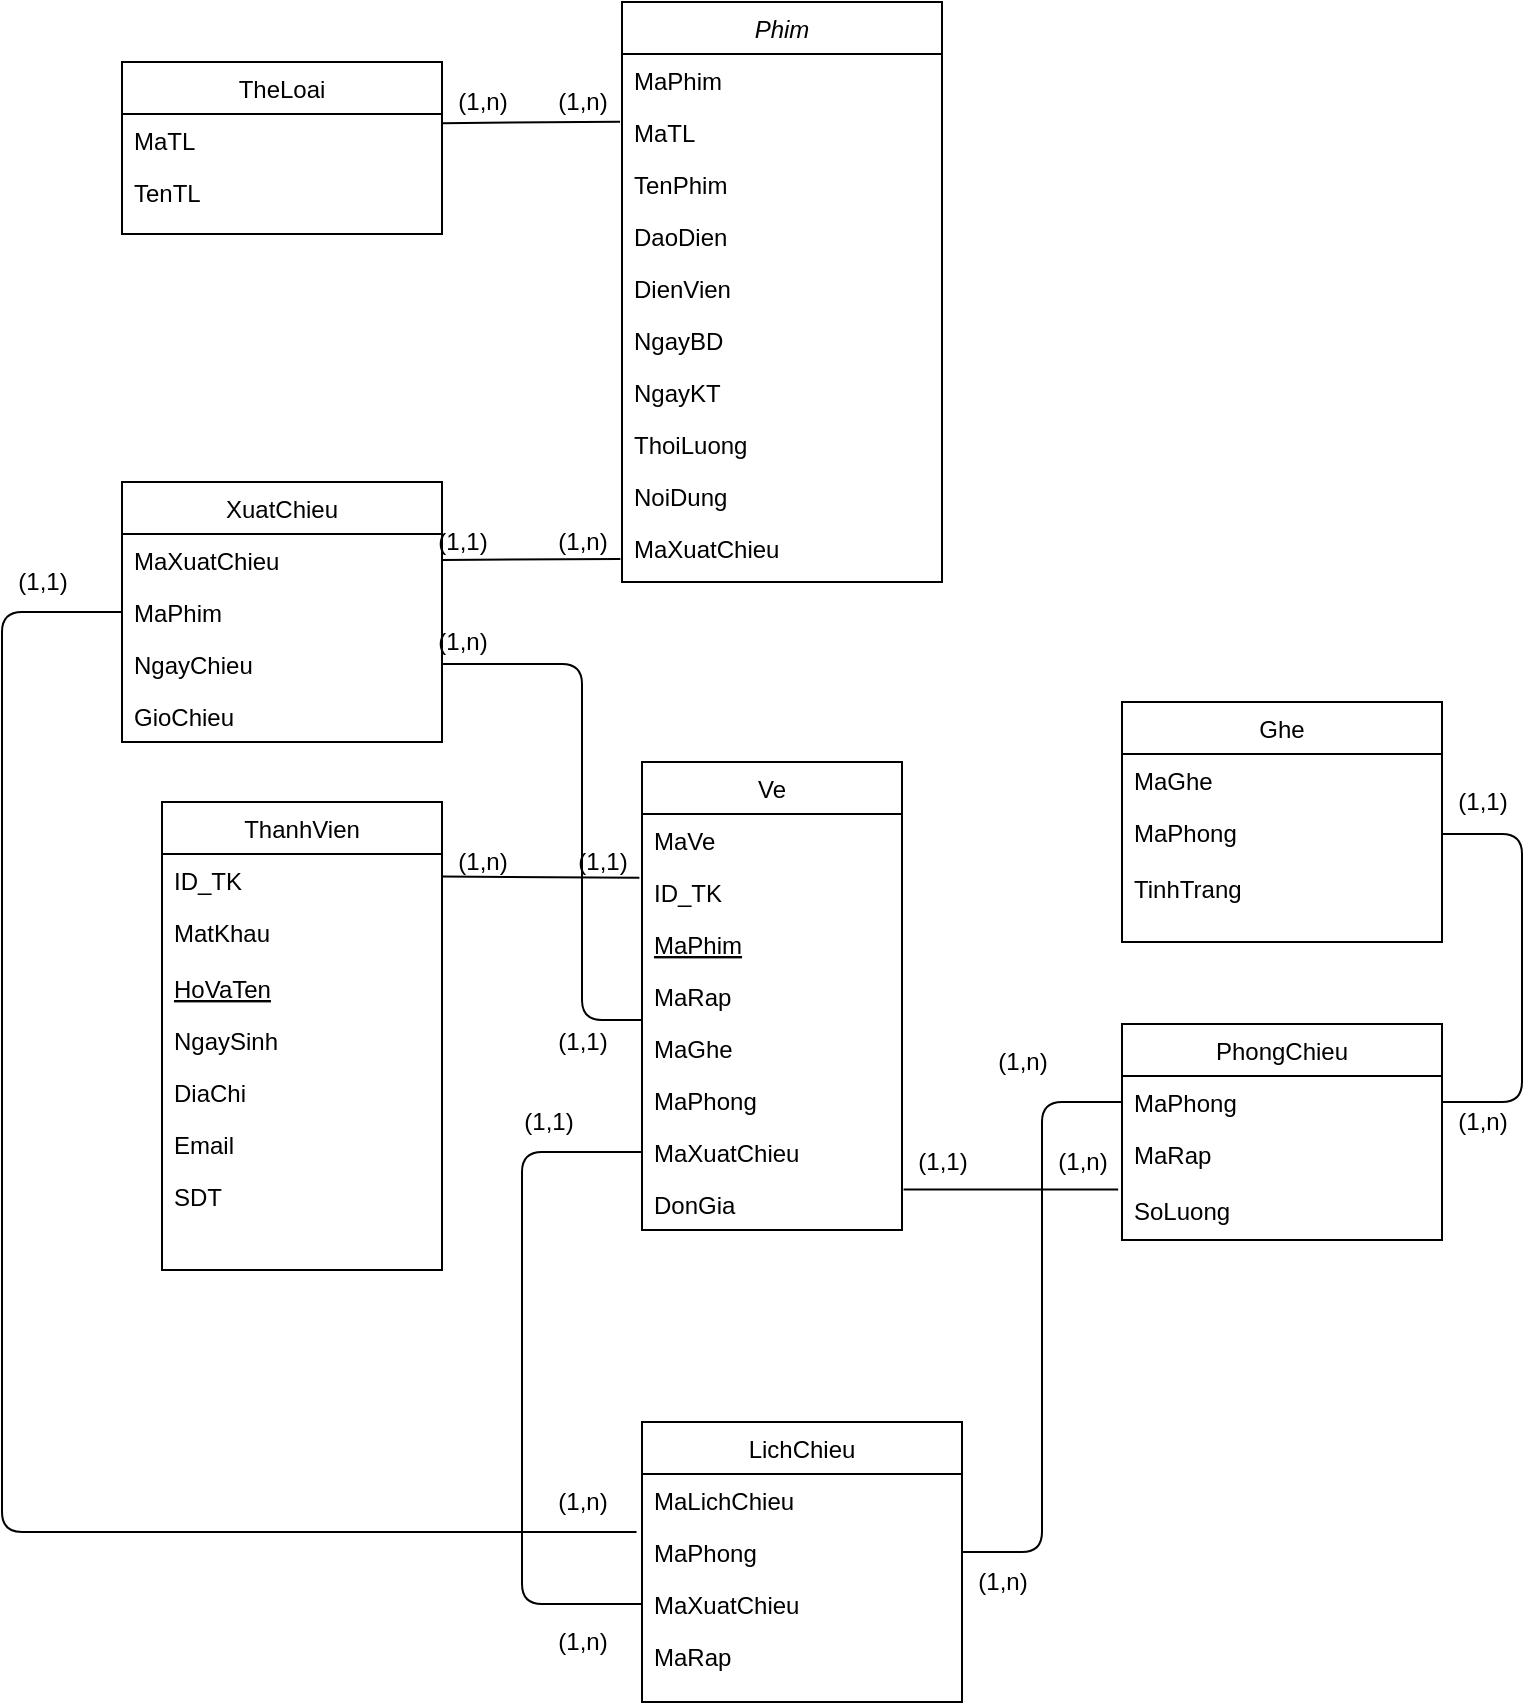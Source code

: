 <mxfile version="13.7.9" type="device"><diagram id="C5RBs43oDa-KdzZeNtuy" name="Page-1"><mxGraphModel dx="1897" dy="987" grid="1" gridSize="10" guides="1" tooltips="1" connect="1" arrows="1" fold="1" page="1" pageScale="1" pageWidth="827" pageHeight="1169" math="0" shadow="0"><root><mxCell id="WIyWlLk6GJQsqaUBKTNV-0"/><mxCell id="WIyWlLk6GJQsqaUBKTNV-1" parent="WIyWlLk6GJQsqaUBKTNV-0"/><mxCell id="zkfFHV4jXpPFQw0GAbJ--13" value="TheLoai" style="swimlane;fontStyle=0;align=center;verticalAlign=top;childLayout=stackLayout;horizontal=1;startSize=26;horizontalStack=0;resizeParent=1;resizeLast=0;collapsible=1;marginBottom=0;rounded=0;shadow=0;strokeWidth=1;" parent="WIyWlLk6GJQsqaUBKTNV-1" vertex="1"><mxGeometry x="20" y="50" width="160" height="86" as="geometry"><mxRectangle x="340" y="380" width="170" height="26" as="alternateBounds"/></mxGeometry></mxCell><mxCell id="zkfFHV4jXpPFQw0GAbJ--14" value="MaTL" style="text;align=left;verticalAlign=top;spacingLeft=4;spacingRight=4;overflow=hidden;rotatable=0;points=[[0,0.5],[1,0.5]];portConstraint=eastwest;" parent="zkfFHV4jXpPFQw0GAbJ--13" vertex="1"><mxGeometry y="26" width="160" height="26" as="geometry"/></mxCell><mxCell id="HTpFG0rslKCTPdhrZHJ9-6" value="TenTL" style="text;align=left;verticalAlign=top;spacingLeft=4;spacingRight=4;overflow=hidden;rotatable=0;points=[[0,0.5],[1,0.5]];portConstraint=eastwest;" parent="zkfFHV4jXpPFQw0GAbJ--13" vertex="1"><mxGeometry y="52" width="160" height="26" as="geometry"/></mxCell><mxCell id="HTpFG0rslKCTPdhrZHJ9-13" value="XuatChieu" style="swimlane;fontStyle=0;align=center;verticalAlign=top;childLayout=stackLayout;horizontal=1;startSize=26;horizontalStack=0;resizeParent=1;resizeLast=0;collapsible=1;marginBottom=0;rounded=0;shadow=0;strokeWidth=1;" parent="WIyWlLk6GJQsqaUBKTNV-1" vertex="1"><mxGeometry x="20" y="260" width="160" height="130" as="geometry"><mxRectangle x="340" y="380" width="170" height="26" as="alternateBounds"/></mxGeometry></mxCell><mxCell id="HTpFG0rslKCTPdhrZHJ9-14" value="MaXuatChieu" style="text;align=left;verticalAlign=top;spacingLeft=4;spacingRight=4;overflow=hidden;rotatable=0;points=[[0,0.5],[1,0.5]];portConstraint=eastwest;" parent="HTpFG0rslKCTPdhrZHJ9-13" vertex="1"><mxGeometry y="26" width="160" height="26" as="geometry"/></mxCell><mxCell id="HTpFG0rslKCTPdhrZHJ9-16" value="MaPhim" style="text;align=left;verticalAlign=top;spacingLeft=4;spacingRight=4;overflow=hidden;rotatable=0;points=[[0,0.5],[1,0.5]];portConstraint=eastwest;" parent="HTpFG0rslKCTPdhrZHJ9-13" vertex="1"><mxGeometry y="52" width="160" height="26" as="geometry"/></mxCell><mxCell id="HTpFG0rslKCTPdhrZHJ9-17" value="NgayChieu" style="text;align=left;verticalAlign=top;spacingLeft=4;spacingRight=4;overflow=hidden;rotatable=0;points=[[0,0.5],[1,0.5]];portConstraint=eastwest;" parent="HTpFG0rslKCTPdhrZHJ9-13" vertex="1"><mxGeometry y="78" width="160" height="26" as="geometry"/></mxCell><mxCell id="6-ahcc0uAFZHHL2HPBGi-7" value="GioChieu" style="text;align=left;verticalAlign=top;spacingLeft=4;spacingRight=4;overflow=hidden;rotatable=0;points=[[0,0.5],[1,0.5]];portConstraint=eastwest;" parent="HTpFG0rslKCTPdhrZHJ9-13" vertex="1"><mxGeometry y="104" width="160" height="26" as="geometry"/></mxCell><mxCell id="zkfFHV4jXpPFQw0GAbJ--6" value="ThanhVien" style="swimlane;fontStyle=0;align=center;verticalAlign=top;childLayout=stackLayout;horizontal=1;startSize=26;horizontalStack=0;resizeParent=1;resizeLast=0;collapsible=1;marginBottom=0;rounded=0;shadow=0;strokeWidth=1;" parent="WIyWlLk6GJQsqaUBKTNV-1" vertex="1"><mxGeometry x="40" y="420" width="140" height="234" as="geometry"><mxRectangle x="130" y="380" width="160" height="26" as="alternateBounds"/></mxGeometry></mxCell><mxCell id="zkfFHV4jXpPFQw0GAbJ--7" value="ID_TK" style="text;align=left;verticalAlign=top;spacingLeft=4;spacingRight=4;overflow=hidden;rotatable=0;points=[[0,0.5],[1,0.5]];portConstraint=eastwest;" parent="zkfFHV4jXpPFQw0GAbJ--6" vertex="1"><mxGeometry y="26" width="140" height="26" as="geometry"/></mxCell><mxCell id="zkfFHV4jXpPFQw0GAbJ--8" value="MatKhau" style="text;align=left;verticalAlign=top;spacingLeft=4;spacingRight=4;overflow=hidden;rotatable=0;points=[[0,0.5],[1,0.5]];portConstraint=eastwest;rounded=0;shadow=0;html=0;" parent="zkfFHV4jXpPFQw0GAbJ--6" vertex="1"><mxGeometry y="52" width="140" height="28" as="geometry"/></mxCell><mxCell id="zkfFHV4jXpPFQw0GAbJ--10" value="HoVaTen" style="text;align=left;verticalAlign=top;spacingLeft=4;spacingRight=4;overflow=hidden;rotatable=0;points=[[0,0.5],[1,0.5]];portConstraint=eastwest;fontStyle=4" parent="zkfFHV4jXpPFQw0GAbJ--6" vertex="1"><mxGeometry y="80" width="140" height="26" as="geometry"/></mxCell><mxCell id="zkfFHV4jXpPFQw0GAbJ--11" value="NgaySinh" style="text;align=left;verticalAlign=top;spacingLeft=4;spacingRight=4;overflow=hidden;rotatable=0;points=[[0,0.5],[1,0.5]];portConstraint=eastwest;" parent="zkfFHV4jXpPFQw0GAbJ--6" vertex="1"><mxGeometry y="106" width="140" height="26" as="geometry"/></mxCell><mxCell id="HTpFG0rslKCTPdhrZHJ9-7" value="DiaChi" style="text;align=left;verticalAlign=top;spacingLeft=4;spacingRight=4;overflow=hidden;rotatable=0;points=[[0,0.5],[1,0.5]];portConstraint=eastwest;" parent="zkfFHV4jXpPFQw0GAbJ--6" vertex="1"><mxGeometry y="132" width="140" height="26" as="geometry"/></mxCell><mxCell id="HTpFG0rslKCTPdhrZHJ9-8" value="Email" style="text;align=left;verticalAlign=top;spacingLeft=4;spacingRight=4;overflow=hidden;rotatable=0;points=[[0,0.5],[1,0.5]];portConstraint=eastwest;" parent="zkfFHV4jXpPFQw0GAbJ--6" vertex="1"><mxGeometry y="158" width="140" height="26" as="geometry"/></mxCell><mxCell id="HTpFG0rslKCTPdhrZHJ9-10" value="SDT" style="text;align=left;verticalAlign=top;spacingLeft=4;spacingRight=4;overflow=hidden;rotatable=0;points=[[0,0.5],[1,0.5]];portConstraint=eastwest;" parent="zkfFHV4jXpPFQw0GAbJ--6" vertex="1"><mxGeometry y="184" width="140" height="26" as="geometry"/></mxCell><mxCell id="6-ahcc0uAFZHHL2HPBGi-0" value="" style="endArrow=none;html=1;exitX=0.999;exitY=0.177;exitDx=0;exitDy=0;entryX=-0.006;entryY=0.301;entryDx=0;entryDy=0;exitPerimeter=0;entryPerimeter=0;" parent="WIyWlLk6GJQsqaUBKTNV-1" source="zkfFHV4jXpPFQw0GAbJ--14" target="zkfFHV4jXpPFQw0GAbJ--2" edge="1"><mxGeometry width="50" height="50" relative="1" as="geometry"><mxPoint x="240" y="200" as="sourcePoint"/><mxPoint x="290" y="150" as="targetPoint"/></mxGeometry></mxCell><mxCell id="zkfFHV4jXpPFQw0GAbJ--0" value="Phim" style="swimlane;fontStyle=2;align=center;verticalAlign=top;childLayout=stackLayout;horizontal=1;startSize=26;horizontalStack=0;resizeParent=1;resizeLast=0;collapsible=1;marginBottom=0;rounded=0;shadow=0;strokeWidth=1;" parent="WIyWlLk6GJQsqaUBKTNV-1" vertex="1"><mxGeometry x="270" y="20" width="160" height="290" as="geometry"><mxRectangle x="230" y="140" width="160" height="26" as="alternateBounds"/></mxGeometry></mxCell><mxCell id="zkfFHV4jXpPFQw0GAbJ--1" value="MaPhim" style="text;align=left;verticalAlign=top;spacingLeft=4;spacingRight=4;overflow=hidden;rotatable=0;points=[[0,0.5],[1,0.5]];portConstraint=eastwest;" parent="zkfFHV4jXpPFQw0GAbJ--0" vertex="1"><mxGeometry y="26" width="160" height="26" as="geometry"/></mxCell><mxCell id="zkfFHV4jXpPFQw0GAbJ--2" value="MaTL" style="text;align=left;verticalAlign=top;spacingLeft=4;spacingRight=4;overflow=hidden;rotatable=0;points=[[0,0.5],[1,0.5]];portConstraint=eastwest;rounded=0;shadow=0;html=0;" parent="zkfFHV4jXpPFQw0GAbJ--0" vertex="1"><mxGeometry y="52" width="160" height="26" as="geometry"/></mxCell><mxCell id="zkfFHV4jXpPFQw0GAbJ--3" value="TenPhim" style="text;align=left;verticalAlign=top;spacingLeft=4;spacingRight=4;overflow=hidden;rotatable=0;points=[[0,0.5],[1,0.5]];portConstraint=eastwest;rounded=0;shadow=0;html=0;" parent="zkfFHV4jXpPFQw0GAbJ--0" vertex="1"><mxGeometry y="78" width="160" height="26" as="geometry"/></mxCell><mxCell id="HTpFG0rslKCTPdhrZHJ9-0" value="DaoDien" style="text;align=left;verticalAlign=top;spacingLeft=4;spacingRight=4;overflow=hidden;rotatable=0;points=[[0,0.5],[1,0.5]];portConstraint=eastwest;rounded=0;shadow=0;html=0;" parent="zkfFHV4jXpPFQw0GAbJ--0" vertex="1"><mxGeometry y="104" width="160" height="26" as="geometry"/></mxCell><mxCell id="HTpFG0rslKCTPdhrZHJ9-1" value="DienVien" style="text;align=left;verticalAlign=top;spacingLeft=4;spacingRight=4;overflow=hidden;rotatable=0;points=[[0,0.5],[1,0.5]];portConstraint=eastwest;rounded=0;shadow=0;html=0;" parent="zkfFHV4jXpPFQw0GAbJ--0" vertex="1"><mxGeometry y="130" width="160" height="26" as="geometry"/></mxCell><mxCell id="HTpFG0rslKCTPdhrZHJ9-2" value="NgayBD" style="text;align=left;verticalAlign=top;spacingLeft=4;spacingRight=4;overflow=hidden;rotatable=0;points=[[0,0.5],[1,0.5]];portConstraint=eastwest;rounded=0;shadow=0;html=0;" parent="zkfFHV4jXpPFQw0GAbJ--0" vertex="1"><mxGeometry y="156" width="160" height="26" as="geometry"/></mxCell><mxCell id="HTpFG0rslKCTPdhrZHJ9-3" value="NgayKT" style="text;align=left;verticalAlign=top;spacingLeft=4;spacingRight=4;overflow=hidden;rotatable=0;points=[[0,0.5],[1,0.5]];portConstraint=eastwest;rounded=0;shadow=0;html=0;" parent="zkfFHV4jXpPFQw0GAbJ--0" vertex="1"><mxGeometry y="182" width="160" height="26" as="geometry"/></mxCell><mxCell id="HTpFG0rslKCTPdhrZHJ9-4" value="ThoiLuong" style="text;align=left;verticalAlign=top;spacingLeft=4;spacingRight=4;overflow=hidden;rotatable=0;points=[[0,0.5],[1,0.5]];portConstraint=eastwest;rounded=0;shadow=0;html=0;" parent="zkfFHV4jXpPFQw0GAbJ--0" vertex="1"><mxGeometry y="208" width="160" height="26" as="geometry"/></mxCell><mxCell id="HTpFG0rslKCTPdhrZHJ9-5" value="NoiDung" style="text;align=left;verticalAlign=top;spacingLeft=4;spacingRight=4;overflow=hidden;rotatable=0;points=[[0,0.5],[1,0.5]];portConstraint=eastwest;rounded=0;shadow=0;html=0;" parent="zkfFHV4jXpPFQw0GAbJ--0" vertex="1"><mxGeometry y="234" width="160" height="26" as="geometry"/></mxCell><mxCell id="6-ahcc0uAFZHHL2HPBGi-18" value="MaXuatChieu" style="text;align=left;verticalAlign=top;spacingLeft=4;spacingRight=4;overflow=hidden;rotatable=0;points=[[0,0.5],[1,0.5]];portConstraint=eastwest;rounded=0;shadow=0;html=0;" parent="zkfFHV4jXpPFQw0GAbJ--0" vertex="1"><mxGeometry y="260" width="160" height="26" as="geometry"/></mxCell><mxCell id="6-ahcc0uAFZHHL2HPBGi-1" value="(1,n)" style="text;html=1;align=center;verticalAlign=middle;resizable=0;points=[];autosize=1;" parent="WIyWlLk6GJQsqaUBKTNV-1" vertex="1"><mxGeometry x="180" y="60" width="40" height="20" as="geometry"/></mxCell><mxCell id="6-ahcc0uAFZHHL2HPBGi-2" value="(1,n)" style="text;html=1;align=center;verticalAlign=middle;resizable=0;points=[];autosize=1;" parent="WIyWlLk6GJQsqaUBKTNV-1" vertex="1"><mxGeometry x="230" y="60" width="40" height="20" as="geometry"/></mxCell><mxCell id="6-ahcc0uAFZHHL2HPBGi-12" value="" style="endArrow=none;html=1;exitX=0.997;exitY=0.435;exitDx=0;exitDy=0;entryX=-0.01;entryY=0.224;entryDx=0;entryDy=0;entryPerimeter=0;exitPerimeter=0;" parent="WIyWlLk6GJQsqaUBKTNV-1" source="zkfFHV4jXpPFQw0GAbJ--7" target="HTpFG0rslKCTPdhrZHJ9-20" edge="1"><mxGeometry width="50" height="50" relative="1" as="geometry"><mxPoint x="210" y="500" as="sourcePoint"/><mxPoint x="260" y="450" as="targetPoint"/></mxGeometry></mxCell><mxCell id="HTpFG0rslKCTPdhrZHJ9-32" value="PhongChieu" style="swimlane;fontStyle=0;align=center;verticalAlign=top;childLayout=stackLayout;horizontal=1;startSize=26;horizontalStack=0;resizeParent=1;resizeLast=0;collapsible=1;marginBottom=0;rounded=0;shadow=0;strokeWidth=1;" parent="WIyWlLk6GJQsqaUBKTNV-1" vertex="1"><mxGeometry x="520" y="531" width="160" height="108" as="geometry"><mxRectangle x="550" y="140" width="160" height="26" as="alternateBounds"/></mxGeometry></mxCell><mxCell id="HTpFG0rslKCTPdhrZHJ9-33" value="MaPhong" style="text;align=left;verticalAlign=top;spacingLeft=4;spacingRight=4;overflow=hidden;rotatable=0;points=[[0,0.5],[1,0.5]];portConstraint=eastwest;" parent="HTpFG0rslKCTPdhrZHJ9-32" vertex="1"><mxGeometry y="26" width="160" height="26" as="geometry"/></mxCell><mxCell id="HTpFG0rslKCTPdhrZHJ9-34" value="MaRap" style="text;align=left;verticalAlign=top;spacingLeft=4;spacingRight=4;overflow=hidden;rotatable=0;points=[[0,0.5],[1,0.5]];portConstraint=eastwest;rounded=0;shadow=0;html=0;" parent="HTpFG0rslKCTPdhrZHJ9-32" vertex="1"><mxGeometry y="52" width="160" height="28" as="geometry"/></mxCell><mxCell id="6-ahcc0uAFZHHL2HPBGi-9" value="SoLuong" style="text;align=left;verticalAlign=top;spacingLeft=4;spacingRight=4;overflow=hidden;rotatable=0;points=[[0,0.5],[1,0.5]];portConstraint=eastwest;rounded=0;shadow=0;html=0;" parent="HTpFG0rslKCTPdhrZHJ9-32" vertex="1"><mxGeometry y="80" width="160" height="28" as="geometry"/></mxCell><mxCell id="HTpFG0rslKCTPdhrZHJ9-27" value="Ghe" style="swimlane;fontStyle=0;align=center;verticalAlign=top;childLayout=stackLayout;horizontal=1;startSize=26;horizontalStack=0;resizeParent=1;resizeLast=0;collapsible=1;marginBottom=0;rounded=0;shadow=0;strokeWidth=1;" parent="WIyWlLk6GJQsqaUBKTNV-1" vertex="1"><mxGeometry x="520" y="370" width="160" height="120" as="geometry"><mxRectangle x="550" y="140" width="160" height="26" as="alternateBounds"/></mxGeometry></mxCell><mxCell id="HTpFG0rslKCTPdhrZHJ9-28" value="MaGhe" style="text;align=left;verticalAlign=top;spacingLeft=4;spacingRight=4;overflow=hidden;rotatable=0;points=[[0,0.5],[1,0.5]];portConstraint=eastwest;" parent="HTpFG0rslKCTPdhrZHJ9-27" vertex="1"><mxGeometry y="26" width="160" height="26" as="geometry"/></mxCell><mxCell id="HTpFG0rslKCTPdhrZHJ9-29" value="MaPhong" style="text;align=left;verticalAlign=top;spacingLeft=4;spacingRight=4;overflow=hidden;rotatable=0;points=[[0,0.5],[1,0.5]];portConstraint=eastwest;rounded=0;shadow=0;html=0;" parent="HTpFG0rslKCTPdhrZHJ9-27" vertex="1"><mxGeometry y="52" width="160" height="28" as="geometry"/></mxCell><mxCell id="HTpFG0rslKCTPdhrZHJ9-30" value="TinhTrang" style="text;align=left;verticalAlign=top;spacingLeft=4;spacingRight=4;overflow=hidden;rotatable=0;points=[[0,0.5],[1,0.5]];portConstraint=eastwest;rounded=0;shadow=0;html=0;" parent="HTpFG0rslKCTPdhrZHJ9-27" vertex="1"><mxGeometry y="80" width="160" height="26" as="geometry"/></mxCell><mxCell id="6-ahcc0uAFZHHL2HPBGi-19" value="" style="endArrow=none;html=1;exitX=1;exitY=0.5;exitDx=0;exitDy=0;entryX=-0.005;entryY=0.71;entryDx=0;entryDy=0;entryPerimeter=0;" parent="WIyWlLk6GJQsqaUBKTNV-1" source="HTpFG0rslKCTPdhrZHJ9-14" target="6-ahcc0uAFZHHL2HPBGi-18" edge="1"><mxGeometry width="50" height="50" relative="1" as="geometry"><mxPoint x="400" y="490" as="sourcePoint"/><mxPoint x="260" y="290" as="targetPoint"/></mxGeometry></mxCell><mxCell id="BbNuk5N3WiYzFWvZzi8b-0" value="(1,1)" style="text;html=1;align=center;verticalAlign=middle;resizable=0;points=[];autosize=1;" vertex="1" parent="WIyWlLk6GJQsqaUBKTNV-1"><mxGeometry x="170" y="280" width="40" height="20" as="geometry"/></mxCell><mxCell id="BbNuk5N3WiYzFWvZzi8b-1" value="(1,n)" style="text;html=1;align=center;verticalAlign=middle;resizable=0;points=[];autosize=1;" vertex="1" parent="WIyWlLk6GJQsqaUBKTNV-1"><mxGeometry x="230" y="280" width="40" height="20" as="geometry"/></mxCell><mxCell id="BbNuk5N3WiYzFWvZzi8b-2" value="" style="endArrow=none;html=1;exitX=1;exitY=0.5;exitDx=0;exitDy=0;entryX=1;entryY=0.5;entryDx=0;entryDy=0;" edge="1" parent="WIyWlLk6GJQsqaUBKTNV-1" source="HTpFG0rslKCTPdhrZHJ9-29" target="HTpFG0rslKCTPdhrZHJ9-33"><mxGeometry width="50" height="50" relative="1" as="geometry"><mxPoint x="610" y="510" as="sourcePoint"/><mxPoint x="660" y="460" as="targetPoint"/><Array as="points"><mxPoint x="720" y="436"/><mxPoint x="720" y="470"/><mxPoint x="720" y="510"/><mxPoint x="720" y="570"/></Array></mxGeometry></mxCell><mxCell id="BbNuk5N3WiYzFWvZzi8b-3" value="(1,n)" style="text;html=1;align=center;verticalAlign=middle;resizable=0;points=[];autosize=1;" vertex="1" parent="WIyWlLk6GJQsqaUBKTNV-1"><mxGeometry x="680" y="570" width="40" height="20" as="geometry"/></mxCell><mxCell id="BbNuk5N3WiYzFWvZzi8b-4" value="(1,1)" style="text;html=1;align=center;verticalAlign=middle;resizable=0;points=[];autosize=1;" vertex="1" parent="WIyWlLk6GJQsqaUBKTNV-1"><mxGeometry x="680" y="410" width="40" height="20" as="geometry"/></mxCell><mxCell id="BbNuk5N3WiYzFWvZzi8b-5" value="" style="endArrow=none;html=1;entryX=0;entryY=0.5;entryDx=0;entryDy=0;exitX=1;exitY=0.5;exitDx=0;exitDy=0;edgeStyle=orthogonalEdgeStyle;" edge="1" parent="WIyWlLk6GJQsqaUBKTNV-1" source="zkfFHV4jXpPFQw0GAbJ--19" target="HTpFG0rslKCTPdhrZHJ9-33"><mxGeometry width="50" height="50" relative="1" as="geometry"><mxPoint x="410" y="590" as="sourcePoint"/><mxPoint x="460" y="540" as="targetPoint"/></mxGeometry></mxCell><mxCell id="BbNuk5N3WiYzFWvZzi8b-6" value="(1,n)" style="text;html=1;align=center;verticalAlign=middle;resizable=0;points=[];autosize=1;" vertex="1" parent="WIyWlLk6GJQsqaUBKTNV-1"><mxGeometry x="450" y="540" width="40" height="20" as="geometry"/></mxCell><mxCell id="BbNuk5N3WiYzFWvZzi8b-7" value="(1,n)" style="text;html=1;align=center;verticalAlign=middle;resizable=0;points=[];autosize=1;" vertex="1" parent="WIyWlLk6GJQsqaUBKTNV-1"><mxGeometry x="440" y="800" width="40" height="20" as="geometry"/></mxCell><mxCell id="BbNuk5N3WiYzFWvZzi8b-9" value="" style="endArrow=none;html=1;exitX=1.006;exitY=0.223;exitDx=0;exitDy=0;exitPerimeter=0;entryX=-0.012;entryY=0.1;entryDx=0;entryDy=0;entryPerimeter=0;" edge="1" parent="WIyWlLk6GJQsqaUBKTNV-1" source="HTpFG0rslKCTPdhrZHJ9-26" target="6-ahcc0uAFZHHL2HPBGi-9"><mxGeometry width="50" height="50" relative="1" as="geometry"><mxPoint x="410" y="690" as="sourcePoint"/><mxPoint x="460" y="640" as="targetPoint"/></mxGeometry></mxCell><mxCell id="BbNuk5N3WiYzFWvZzi8b-10" value="(1,n)" style="text;html=1;align=center;verticalAlign=middle;resizable=0;points=[];autosize=1;" vertex="1" parent="WIyWlLk6GJQsqaUBKTNV-1"><mxGeometry x="480" y="590" width="40" height="20" as="geometry"/></mxCell><mxCell id="BbNuk5N3WiYzFWvZzi8b-11" value="(1,1)" style="text;html=1;align=center;verticalAlign=middle;resizable=0;points=[];autosize=1;" vertex="1" parent="WIyWlLk6GJQsqaUBKTNV-1"><mxGeometry x="410" y="590" width="40" height="20" as="geometry"/></mxCell><mxCell id="zkfFHV4jXpPFQw0GAbJ--17" value="LichChieu" style="swimlane;fontStyle=0;align=center;verticalAlign=top;childLayout=stackLayout;horizontal=1;startSize=26;horizontalStack=0;resizeParent=1;resizeLast=0;collapsible=1;marginBottom=0;rounded=0;shadow=0;strokeWidth=1;" parent="WIyWlLk6GJQsqaUBKTNV-1" vertex="1"><mxGeometry x="280" y="730" width="160" height="140" as="geometry"><mxRectangle x="550" y="140" width="160" height="26" as="alternateBounds"/></mxGeometry></mxCell><mxCell id="zkfFHV4jXpPFQw0GAbJ--18" value="MaLichChieu" style="text;align=left;verticalAlign=top;spacingLeft=4;spacingRight=4;overflow=hidden;rotatable=0;points=[[0,0.5],[1,0.5]];portConstraint=eastwest;" parent="zkfFHV4jXpPFQw0GAbJ--17" vertex="1"><mxGeometry y="26" width="160" height="26" as="geometry"/></mxCell><mxCell id="zkfFHV4jXpPFQw0GAbJ--19" value="MaPhong" style="text;align=left;verticalAlign=top;spacingLeft=4;spacingRight=4;overflow=hidden;rotatable=0;points=[[0,0.5],[1,0.5]];portConstraint=eastwest;rounded=0;shadow=0;html=0;" parent="zkfFHV4jXpPFQw0GAbJ--17" vertex="1"><mxGeometry y="52" width="160" height="26" as="geometry"/></mxCell><mxCell id="zkfFHV4jXpPFQw0GAbJ--20" value="MaXuatChieu" style="text;align=left;verticalAlign=top;spacingLeft=4;spacingRight=4;overflow=hidden;rotatable=0;points=[[0,0.5],[1,0.5]];portConstraint=eastwest;rounded=0;shadow=0;html=0;" parent="zkfFHV4jXpPFQw0GAbJ--17" vertex="1"><mxGeometry y="78" width="160" height="26" as="geometry"/></mxCell><mxCell id="zkfFHV4jXpPFQw0GAbJ--21" value="MaRap" style="text;align=left;verticalAlign=top;spacingLeft=4;spacingRight=4;overflow=hidden;rotatable=0;points=[[0,0.5],[1,0.5]];portConstraint=eastwest;rounded=0;shadow=0;html=0;" parent="zkfFHV4jXpPFQw0GAbJ--17" vertex="1"><mxGeometry y="104" width="160" height="26" as="geometry"/></mxCell><mxCell id="BbNuk5N3WiYzFWvZzi8b-14" value="" style="endArrow=none;html=1;entryX=0;entryY=0.5;entryDx=0;entryDy=0;exitX=0;exitY=0.5;exitDx=0;exitDy=0;edgeStyle=orthogonalEdgeStyle;" edge="1" parent="WIyWlLk6GJQsqaUBKTNV-1" source="zkfFHV4jXpPFQw0GAbJ--20" target="HTpFG0rslKCTPdhrZHJ9-25"><mxGeometry width="50" height="50" relative="1" as="geometry"><mxPoint x="300" y="690" as="sourcePoint"/><mxPoint x="350" y="640" as="targetPoint"/><Array as="points"><mxPoint x="220" y="821"/><mxPoint x="220" y="595"/></Array></mxGeometry></mxCell><mxCell id="BbNuk5N3WiYzFWvZzi8b-15" value="(1,n)" style="text;html=1;align=center;verticalAlign=middle;resizable=0;points=[];autosize=1;" vertex="1" parent="WIyWlLk6GJQsqaUBKTNV-1"><mxGeometry x="230" y="830" width="40" height="20" as="geometry"/></mxCell><mxCell id="BbNuk5N3WiYzFWvZzi8b-16" value="(1,1)" style="text;html=1;align=center;verticalAlign=middle;resizable=0;points=[];autosize=1;" vertex="1" parent="WIyWlLk6GJQsqaUBKTNV-1"><mxGeometry x="213" y="570" width="40" height="20" as="geometry"/></mxCell><mxCell id="BbNuk5N3WiYzFWvZzi8b-17" value="" style="endArrow=none;html=1;entryX=0;entryY=0.5;entryDx=0;entryDy=0;exitX=-0.017;exitY=1.115;exitDx=0;exitDy=0;exitPerimeter=0;edgeStyle=orthogonalEdgeStyle;" edge="1" parent="WIyWlLk6GJQsqaUBKTNV-1" source="zkfFHV4jXpPFQw0GAbJ--18" target="HTpFG0rslKCTPdhrZHJ9-16"><mxGeometry width="50" height="50" relative="1" as="geometry"><mxPoint x="270" y="770" as="sourcePoint"/><mxPoint x="130" y="530" as="targetPoint"/><Array as="points"><mxPoint x="-40" y="785"/><mxPoint x="-40" y="325"/></Array></mxGeometry></mxCell><mxCell id="BbNuk5N3WiYzFWvZzi8b-18" value="(1,n)" style="text;html=1;align=center;verticalAlign=middle;resizable=0;points=[];autosize=1;" vertex="1" parent="WIyWlLk6GJQsqaUBKTNV-1"><mxGeometry x="230" y="760" width="40" height="20" as="geometry"/></mxCell><mxCell id="BbNuk5N3WiYzFWvZzi8b-19" value="(1,1)" style="text;html=1;align=center;verticalAlign=middle;resizable=0;points=[];autosize=1;" vertex="1" parent="WIyWlLk6GJQsqaUBKTNV-1"><mxGeometry x="-40" y="300" width="40" height="20" as="geometry"/></mxCell><mxCell id="BbNuk5N3WiYzFWvZzi8b-20" value="" style="endArrow=none;html=1;exitX=1;exitY=0.5;exitDx=0;exitDy=0;entryX=-0.002;entryY=-0.038;entryDx=0;entryDy=0;entryPerimeter=0;edgeStyle=orthogonalEdgeStyle;" edge="1" parent="WIyWlLk6GJQsqaUBKTNV-1" source="HTpFG0rslKCTPdhrZHJ9-17" target="HTpFG0rslKCTPdhrZHJ9-23"><mxGeometry width="50" height="50" relative="1" as="geometry"><mxPoint x="280" y="540" as="sourcePoint"/><mxPoint x="330" y="490" as="targetPoint"/><Array as="points"><mxPoint x="250" y="351"/><mxPoint x="250" y="529"/></Array></mxGeometry></mxCell><mxCell id="HTpFG0rslKCTPdhrZHJ9-18" value="Ve" style="swimlane;fontStyle=0;align=center;verticalAlign=top;childLayout=stackLayout;horizontal=1;startSize=26;horizontalStack=0;resizeParent=1;resizeLast=0;collapsible=1;marginBottom=0;rounded=0;shadow=0;strokeWidth=1;" parent="WIyWlLk6GJQsqaUBKTNV-1" vertex="1"><mxGeometry x="280" y="400" width="130" height="234" as="geometry"><mxRectangle x="130" y="380" width="160" height="26" as="alternateBounds"/></mxGeometry></mxCell><mxCell id="HTpFG0rslKCTPdhrZHJ9-19" value="MaVe" style="text;align=left;verticalAlign=top;spacingLeft=4;spacingRight=4;overflow=hidden;rotatable=0;points=[[0,0.5],[1,0.5]];portConstraint=eastwest;" parent="HTpFG0rslKCTPdhrZHJ9-18" vertex="1"><mxGeometry y="26" width="130" height="26" as="geometry"/></mxCell><mxCell id="HTpFG0rslKCTPdhrZHJ9-20" value="ID_TK" style="text;align=left;verticalAlign=top;spacingLeft=4;spacingRight=4;overflow=hidden;rotatable=0;points=[[0,0.5],[1,0.5]];portConstraint=eastwest;rounded=0;shadow=0;html=0;" parent="HTpFG0rslKCTPdhrZHJ9-18" vertex="1"><mxGeometry y="52" width="130" height="26" as="geometry"/></mxCell><mxCell id="HTpFG0rslKCTPdhrZHJ9-21" value="MaPhim" style="text;align=left;verticalAlign=top;spacingLeft=4;spacingRight=4;overflow=hidden;rotatable=0;points=[[0,0.5],[1,0.5]];portConstraint=eastwest;fontStyle=4" parent="HTpFG0rslKCTPdhrZHJ9-18" vertex="1"><mxGeometry y="78" width="130" height="26" as="geometry"/></mxCell><mxCell id="HTpFG0rslKCTPdhrZHJ9-22" value="MaRap" style="text;align=left;verticalAlign=top;spacingLeft=4;spacingRight=4;overflow=hidden;rotatable=0;points=[[0,0.5],[1,0.5]];portConstraint=eastwest;" parent="HTpFG0rslKCTPdhrZHJ9-18" vertex="1"><mxGeometry y="104" width="130" height="26" as="geometry"/></mxCell><mxCell id="HTpFG0rslKCTPdhrZHJ9-23" value="MaGhe" style="text;align=left;verticalAlign=top;spacingLeft=4;spacingRight=4;overflow=hidden;rotatable=0;points=[[0,0.5],[1,0.5]];portConstraint=eastwest;" parent="HTpFG0rslKCTPdhrZHJ9-18" vertex="1"><mxGeometry y="130" width="130" height="26" as="geometry"/></mxCell><mxCell id="HTpFG0rslKCTPdhrZHJ9-24" value="MaPhong" style="text;align=left;verticalAlign=top;spacingLeft=4;spacingRight=4;overflow=hidden;rotatable=0;points=[[0,0.5],[1,0.5]];portConstraint=eastwest;" parent="HTpFG0rslKCTPdhrZHJ9-18" vertex="1"><mxGeometry y="156" width="130" height="26" as="geometry"/></mxCell><mxCell id="HTpFG0rslKCTPdhrZHJ9-25" value="MaXuatChieu" style="text;align=left;verticalAlign=top;spacingLeft=4;spacingRight=4;overflow=hidden;rotatable=0;points=[[0,0.5],[1,0.5]];portConstraint=eastwest;" parent="HTpFG0rslKCTPdhrZHJ9-18" vertex="1"><mxGeometry y="182" width="130" height="26" as="geometry"/></mxCell><mxCell id="HTpFG0rslKCTPdhrZHJ9-26" value="DonGia" style="text;align=left;verticalAlign=top;spacingLeft=4;spacingRight=4;overflow=hidden;rotatable=0;points=[[0,0.5],[1,0.5]];portConstraint=eastwest;" parent="HTpFG0rslKCTPdhrZHJ9-18" vertex="1"><mxGeometry y="208" width="130" height="26" as="geometry"/></mxCell><mxCell id="BbNuk5N3WiYzFWvZzi8b-23" value="(1,n)" style="text;html=1;align=center;verticalAlign=middle;resizable=0;points=[];autosize=1;" vertex="1" parent="WIyWlLk6GJQsqaUBKTNV-1"><mxGeometry x="170" y="330" width="40" height="20" as="geometry"/></mxCell><mxCell id="BbNuk5N3WiYzFWvZzi8b-24" value="(1,1)" style="text;html=1;align=center;verticalAlign=middle;resizable=0;points=[];autosize=1;" vertex="1" parent="WIyWlLk6GJQsqaUBKTNV-1"><mxGeometry x="230" y="530" width="40" height="20" as="geometry"/></mxCell><mxCell id="BbNuk5N3WiYzFWvZzi8b-25" value="(1,n)" style="text;html=1;align=center;verticalAlign=middle;resizable=0;points=[];autosize=1;" vertex="1" parent="WIyWlLk6GJQsqaUBKTNV-1"><mxGeometry x="180" y="440" width="40" height="20" as="geometry"/></mxCell><mxCell id="BbNuk5N3WiYzFWvZzi8b-26" value="(1,1)" style="text;html=1;align=center;verticalAlign=middle;resizable=0;points=[];autosize=1;" vertex="1" parent="WIyWlLk6GJQsqaUBKTNV-1"><mxGeometry x="240" y="440" width="40" height="20" as="geometry"/></mxCell></root></mxGraphModel></diagram></mxfile>